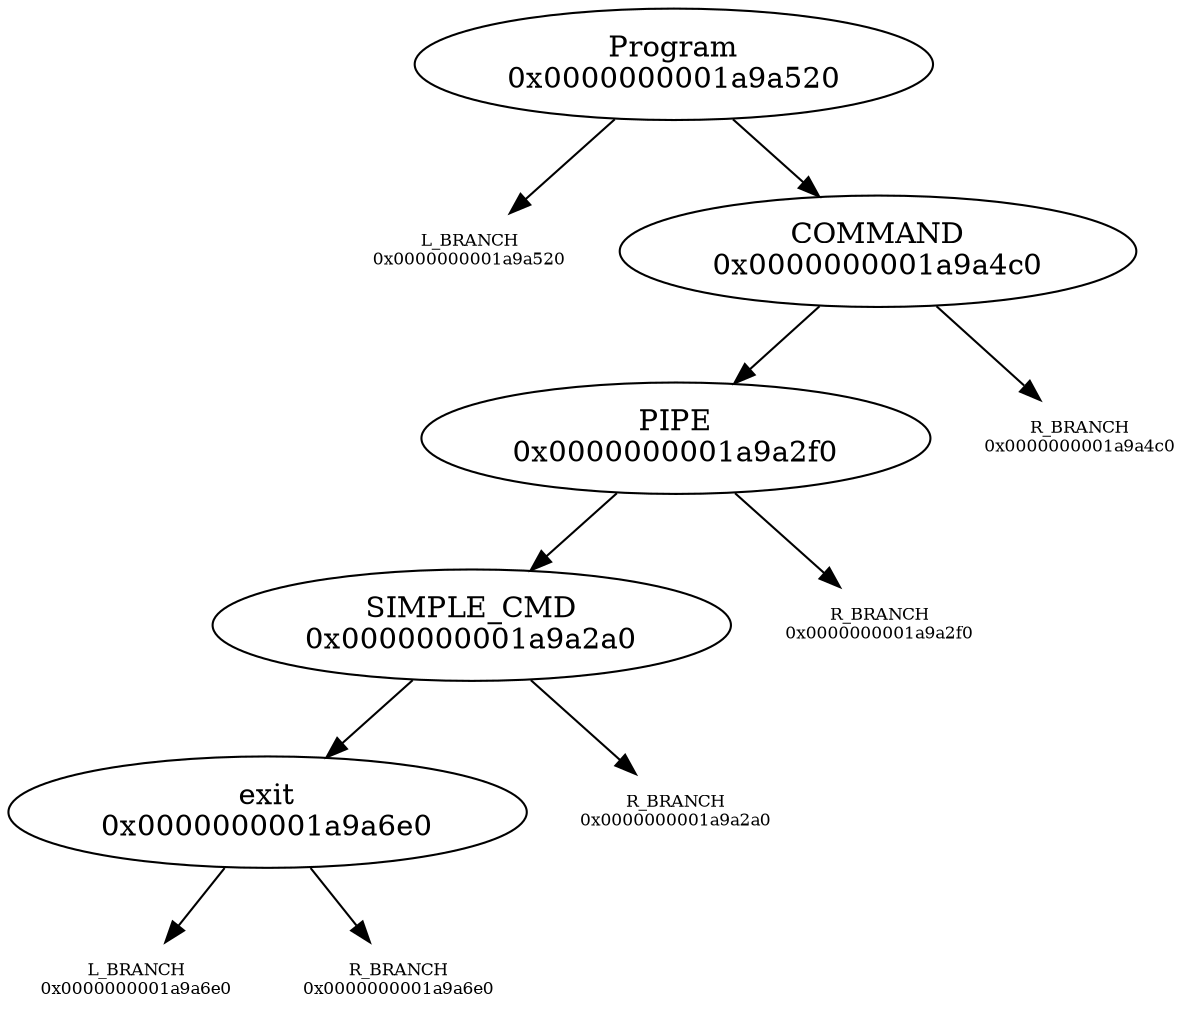 digraph graphname {
"Program\n0x0000000001a9a520" -> "L_BRANCH\n0x0000000001a9a520";
"L_BRANCH\n0x0000000001a9a520" [shape=none fontsize=8]
"Program\n0x0000000001a9a520" -> "COMMAND\n0x0000000001a9a4c0";
"COMMAND\n0x0000000001a9a4c0" -> "PIPE\n0x0000000001a9a2f0";
"COMMAND\n0x0000000001a9a4c0" -> "R_BRANCH\n0x0000000001a9a4c0";
"R_BRANCH\n0x0000000001a9a4c0" [shape=none fontsize=8]
"PIPE\n0x0000000001a9a2f0" -> "SIMPLE_CMD\n0x0000000001a9a2a0";
"PIPE\n0x0000000001a9a2f0" -> "R_BRANCH\n0x0000000001a9a2f0";
"R_BRANCH\n0x0000000001a9a2f0" [shape=none fontsize=8]
"SIMPLE_CMD\n0x0000000001a9a2a0" -> "exit\n0x0000000001a9a6e0";
"SIMPLE_CMD\n0x0000000001a9a2a0" -> "R_BRANCH\n0x0000000001a9a2a0";
"R_BRANCH\n0x0000000001a9a2a0" [shape=none fontsize=8]
"exit\n0x0000000001a9a6e0" -> "L_BRANCH\n0x0000000001a9a6e0";
"L_BRANCH\n0x0000000001a9a6e0" [shape=none fontsize=8]
"exit\n0x0000000001a9a6e0" -> "R_BRANCH\n0x0000000001a9a6e0";
"R_BRANCH\n0x0000000001a9a6e0" [shape=none fontsize=8]

}